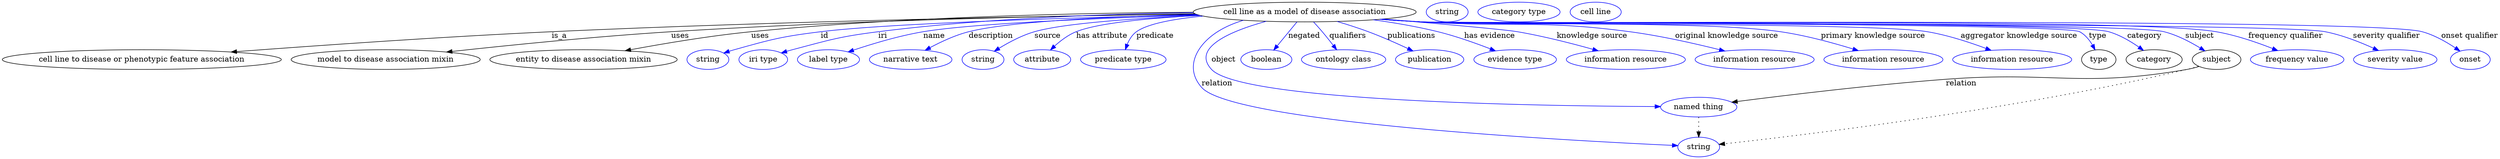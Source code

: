 digraph {
	graph [bb="0,0,3675.9,283"];
	node [label="\N"];
	"cell line as a model of disease association"	[height=0.5,
		label="cell line as a model of disease association",
		pos="1914.6,265",
		width=4.4232];
	"cell line to disease or phenotypic feature association"	[height=0.5,
		pos="195.63,178",
		width=5.4342];
	"cell line as a model of disease association" -> "cell line to disease or phenotypic feature association"	[label=is_a,
		lp="798.63,221.5",
		pos="e,322.81,191.71 1757.7,261.76 1539.9,258.05 1133.5,248.96 787.63,229 631.51,219.99 452.67,204.11 332.78,192.67"];
	"model to disease association mixin"	[height=0.5,
		pos="544.63,178",
		width=3.7552];
	"cell line as a model of disease association" -> "model to disease association mixin"	[label=uses,
		lp="975.63,221.5",
		pos="e,633.11,191.7 1757.1,262.15 1568.3,259.02 1242.4,250.73 963.63,229 853.62,220.43 728.01,204.63 643.24,193.08"];
	"entity to disease association mixin"	[height=0.5,
		pos="830.63,178",
		width=3.683];
	"cell line as a model of disease association" -> "entity to disease association mixin"	[label=uses,
		lp="1093.6,221.5",
		pos="e,892.1,194.01 1755.1,264.6 1587,263.53 1314.8,256.95 1081.6,229 1020.5,221.68 952.11,207.65 902.15,196.31"];
	id	[color=blue,
		height=0.5,
		label=string,
		pos="1011.6,178",
		width=0.84854];
	"cell line as a model of disease association" -> id	[color=blue,
		label=id,
		lp="1193.1,221.5",
		pos="e,1035.1,189.72 1761.2,260.04 1581.3,254.79 1294.3,244.36 1187.6,229 1126.1,220.13 1110.7,215.56 1051.6,196 1049.3,195.21 1046.8,\
194.34 1044.4,193.42",
		style=solid];
	iri	[color=blue,
		height=0.5,
		label="iri type",
		pos="1096.6,178",
		width=1.011];
	"cell line as a model of disease association" -> iri	[color=blue,
		label=iri,
		lp="1279.1,221.5",
		pos="e,1124.7,189.9 1755.5,263.88 1625,261.74 1435.9,253.94 1272.6,229 1213.7,220 1199.6,213.69 1142.6,196 1139.9,195.15 1137.1,194.22 \
1134.2,193.26",
		style=solid];
	name	[color=blue,
		height=0.5,
		label="label type",
		pos="1196.6,178",
		width=1.2638];
	"cell line as a model of disease association" -> name	[color=blue,
		label=name,
		lp="1358.1,221.5",
		pos="e,1226.2,191.76 1763.2,259.33 1621.4,254.12 1420.1,244.34 1342.6,229 1305.3,221.61 1264.5,207.04 1235.5,195.53",
		style=solid];
	description	[color=blue,
		height=0.5,
		label="narrative text",
		pos="1317.6,178",
		width=1.6068];
	"cell line as a model of disease association" -> description	[color=blue,
		label=description,
		lp="1443.1,221.5",
		pos="e,1340.7,194.64 1761,260.22 1638,255.9 1475.8,246.97 1412.6,229 1390.3,222.66 1367.3,210.69 1349.5,200.05",
		style=solid];
	source	[color=blue,
		height=0.5,
		label=string,
		pos="1423.6,178",
		width=0.84854];
	"cell line as a model of disease association" -> source	[color=blue,
		label=source,
		lp="1527.6,221.5",
		pos="e,1441.6,192.67 1767.7,258.04 1672,252.86 1556.4,243.81 1509.6,229 1488.2,222.23 1466.4,209.45 1450.1,198.51",
		style=solid];
	"has attribute"	[color=blue,
		height=0.5,
		label=attribute,
		pos="1512.6,178",
		width=1.1193];
	"cell line as a model of disease association" -> "has attribute"	[color=blue,
		label="has attribute",
		lp="1606.1,221.5",
		pos="e,1526.7,194.99 1769.1,257.55 1692.7,252.5 1607.7,243.76 1572.6,229 1558.2,222.91 1544.5,212.08 1533.9,202.06",
		style=solid];
	predicate	[color=blue,
		height=0.5,
		label="predicate type",
		pos="1631.6,178",
		width=1.679];
	"cell line as a model of disease association" -> predicate	[color=blue,
		label=predicate,
		lp="1680.6,221.5",
		pos="e,1635.4,196.09 1773.2,256.71 1723.5,251.7 1675.2,243.24 1655.6,229 1647.8,223.32 1642.5,214.42 1638.8,205.69",
		style=solid];
	object	[color=blue,
		height=0.5,
		label="named thing",
		pos="2494.6,91",
		width=1.5346];
	"cell line as a model of disease association" -> object	[color=blue,
		label=object,
		lp="1791.6,178",
		pos="e,2439.6,93.03 1861.4,247.93 1808.9,229.47 1741,196.95 1774.6,160 1818.3,112.02 2260.6,97.193 2429.6,93.258",
		style=solid];
	relation	[color=blue,
		height=0.5,
		label=string,
		pos="2494.6,18",
		width=0.84854];
	"cell line as a model of disease association" -> relation	[color=blue,
		label=relation,
		lp="1794.6,134.5",
		pos="e,2463.9,19.459 1833,249.47 1817.5,244.51 1802,237.87 1788.6,229 1750.5,203.61 1738.6,156.48 1773.6,127 1878,39.306 2317.1,22.725 \
2453.8,19.671",
		style=solid];
	negated	[color=blue,
		height=0.5,
		label=boolean,
		pos="1855.6,178",
		width=1.0652];
	"cell line as a model of disease association" -> negated	[color=blue,
		label=negated,
		lp="1911.1,221.5",
		pos="e,1867,195.31 1902.7,246.8 1894.1,234.46 1882.5,217.66 1872.9,203.86",
		style=solid];
	qualifiers	[color=blue,
		height=0.5,
		label="ontology class",
		pos="1973.6,178",
		width=1.7151];
	"cell line as a model of disease association" -> qualifiers	[color=blue,
		label=qualifiers,
		lp="1974.1,221.5",
		pos="e,1961.9,195.89 1926.6,246.8 1935,234.62 1946.5,218.09 1956,204.4",
		style=solid];
	publications	[color=blue,
		height=0.5,
		label=publication,
		pos="2103.6,178",
		width=1.3902];
	"cell line as a model of disease association" -> publications	[color=blue,
		label=publications,
		lp="2068.1,221.5",
		pos="e,2076.8,193.24 1958.4,247.68 1972.9,242.03 1989.1,235.49 2003.6,229 2025.2,219.4 2048.8,207.66 2067.7,197.96",
		style=solid];
	"has evidence"	[color=blue,
		height=0.5,
		label="evidence type",
		pos="2231.6,178",
		width=1.661];
	"cell line as a model of disease association" -> "has evidence"	[color=blue,
		label="has evidence",
		lp="2183.6,221.5",
		pos="e,2200.4,193.4 2009.2,250.45 2040.2,245.01 2074.7,237.88 2105.6,229 2134.9,220.6 2166.7,207.93 2191.1,197.44",
		style=solid];
	"knowledge source"	[color=blue,
		height=0.5,
		label="information resource",
		pos="2394.6,178",
		width=2.3651];
	"cell line as a model of disease association" -> "knowledge source"	[color=blue,
		label="knowledge source",
		lp="2330.1,221.5",
		pos="e,2352,193.58 2026.9,252.17 2106.9,243.59 2203.5,232.84 2222.6,229 2263.4,220.81 2308.6,207.53 2342.4,196.71",
		style=solid];
	"original knowledge source"	[color=blue,
		height=0.5,
		label="information resource",
		pos="2582.6,178",
		width=2.3651];
	"cell line as a model of disease association" -> "original knowledge source"	[color=blue,
		label="original knowledge source",
		lp="2528.1,221.5",
		pos="e,2536.5,193.2 2026.2,252.06 2045,250.23 2064.4,248.47 2082.6,247 2216.2,236.25 2251.2,249.42 2383.6,229 2432.6,221.45 2487.2,207.32 \
2526.8,196.01",
		style=solid];
	"primary knowledge source"	[color=blue,
		height=0.5,
		label="information resource",
		pos="2770.6,178",
		width=2.3651];
	"cell line as a model of disease association" -> "primary knowledge source"	[color=blue,
		label="primary knowledge source",
		lp="2738.6,221.5",
		pos="e,2731.1,194.08 2023.9,251.88 2043.4,250.02 2063.6,248.29 2082.6,247 2198.4,239.15 2490.1,247.89 2604.6,229 2644.7,222.38 2688.7,\
208.84 2721.3,197.51",
		style=solid];
	"aggregator knowledge source"	[color=blue,
		height=0.5,
		label="information resource",
		pos="2958.6,178",
		width=2.3651];
	"cell line as a model of disease association" -> "aggregator knowledge source"	[color=blue,
		label="aggregator knowledge source",
		lp="2952.6,221.5",
		pos="e,2923.9,194.58 2023.4,251.77 2043.1,249.9 2063.5,248.2 2082.6,247 2245.3,236.79 2655.3,258.24 2815.6,229 2849.8,222.77 2886.7,209.68 \
2914.5,198.46",
		style=solid];
	type	[height=0.5,
		pos="3088.6,178",
		width=0.75];
	"cell line as a model of disease association" -> type	[color=blue,
		label=type,
		lp="3071.6,221.5",
		pos="e,3077.4,194.89 2023,251.72 2042.8,249.85 2063.3,248.16 2082.6,247 2135.5,243.83 2987.7,249.27 3036.6,229 3050,223.48 3061.8,212.81 \
3070.8,202.73",
		style=solid];
	category	[height=0.5,
		pos="3174.6,178",
		width=1.1374];
	"cell line as a model of disease association" -> category	[color=blue,
		label=category,
		lp="3147.1,221.5",
		pos="e,3155.2,194.04 2022.5,251.75 2042.5,249.86 2063.2,248.16 2082.6,247 2194.1,240.37 2980,258.76 3087.6,229 3108.9,223.12 3130.4,210.84 \
3146.7,199.91",
		style=solid];
	subject	[height=0.5,
		pos="3269.6,178",
		width=0.99297];
	"cell line as a model of disease association" -> subject	[color=blue,
		label=subject,
		lp="3233.1,221.5",
		pos="e,3249.6,193.1 2022.5,251.72 2042.5,249.84 2063.2,248.14 2082.6,247 2203.8,239.89 3057.1,259.08 3174.6,229 3198.3,222.94 3222.7,\
209.97 3240.8,198.76",
		style=solid];
	"frequency qualifier"	[color=blue,
		height=0.5,
		label="frequency value",
		pos="3390.6,178",
		width=1.8776];
	"cell line as a model of disease association" -> "frequency qualifier"	[color=blue,
		label="frequency qualifier",
		lp="3361.1,221.5",
		pos="e,3359.6,194.07 2022.5,251.71 2042.5,249.82 2063.2,248.13 2082.6,247 2212.9,239.43 3128.4,253.16 3256.6,229 3289.2,222.86 3324.3,\
209.51 3350.4,198.15",
		style=solid];
	"severity qualifier"	[color=blue,
		height=0.5,
		label="severity value",
		pos="3535.6,178",
		width=1.661];
	"cell line as a model of disease association" -> "severity qualifier"	[color=blue,
		label="severity qualifier",
		lp="3510.6,221.5",
		pos="e,3508.2,194.09 2022.5,251.68 2042.5,249.8 2063.2,248.11 2082.6,247 2230.6,238.53 3271.5,259.27 3416.6,229 3445.6,222.97 3476.2,\
209.89 3499.2,198.62",
		style=solid];
	"onset qualifier"	[color=blue,
		height=0.5,
		label=onset,
		pos="3646.6,178",
		width=0.81243];
	"cell line as a model of disease association" -> "onset qualifier"	[color=blue,
		label="onset qualifier",
		lp="3634.6,221.5",
		pos="e,3629.4,192.65 2022.1,251.7 2042.2,249.8 2063,248.11 2082.6,247 2164.6,242.36 3481.5,250.86 3560.6,229 3582.5,222.95 3604.7,209.9 \
3621,198.65",
		style=solid];
	object -> relation	[pos="e,2494.6,36.029 2494.6,72.813 2494.6,64.789 2494.6,55.047 2494.6,46.069",
		style=dotted];
	association_type	[color=blue,
		height=0.5,
		label=string,
		pos="2122.6,265",
		width=0.84854];
	association_category	[color=blue,
		height=0.5,
		label="category type",
		pos="2229.6,265",
		width=1.6249];
	subject -> object	[label=relation,
		lp="2888.6,134.5",
		pos="e,2543.1,99.799 3243.4,165.53 3237.3,163.32 3230.8,161.3 3224.6,160 3069.1,127.54 3025.8,156.57 2867.6,142 2755.9,131.72 2626.3,\
112.74 2553,101.35"];
	subject -> relation	[pos="e,2524.3,22.872 3242.8,165.99 3236.8,163.82 3230.6,161.68 3224.6,160 2966,86.736 2645,39.353 2534.3,24.234",
		style=dotted];
	"cell line as a model of disease association_subject"	[color=blue,
		height=0.5,
		label="cell line",
		pos="2344.6,265",
		width=1.0832];
}
